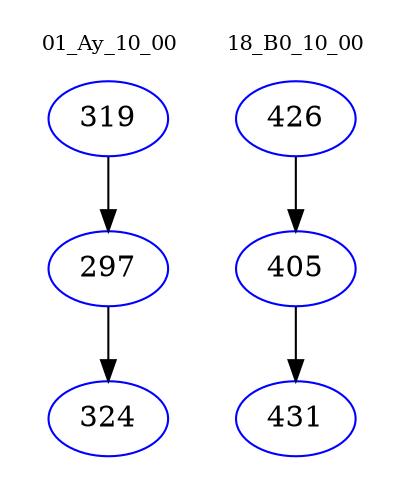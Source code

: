 digraph{
subgraph cluster_0 {
color = white
label = "01_Ay_10_00";
fontsize=10;
T0_319 [label="319", color="blue"]
T0_319 -> T0_297 [color="black"]
T0_297 [label="297", color="blue"]
T0_297 -> T0_324 [color="black"]
T0_324 [label="324", color="blue"]
}
subgraph cluster_1 {
color = white
label = "18_B0_10_00";
fontsize=10;
T1_426 [label="426", color="blue"]
T1_426 -> T1_405 [color="black"]
T1_405 [label="405", color="blue"]
T1_405 -> T1_431 [color="black"]
T1_431 [label="431", color="blue"]
}
}
